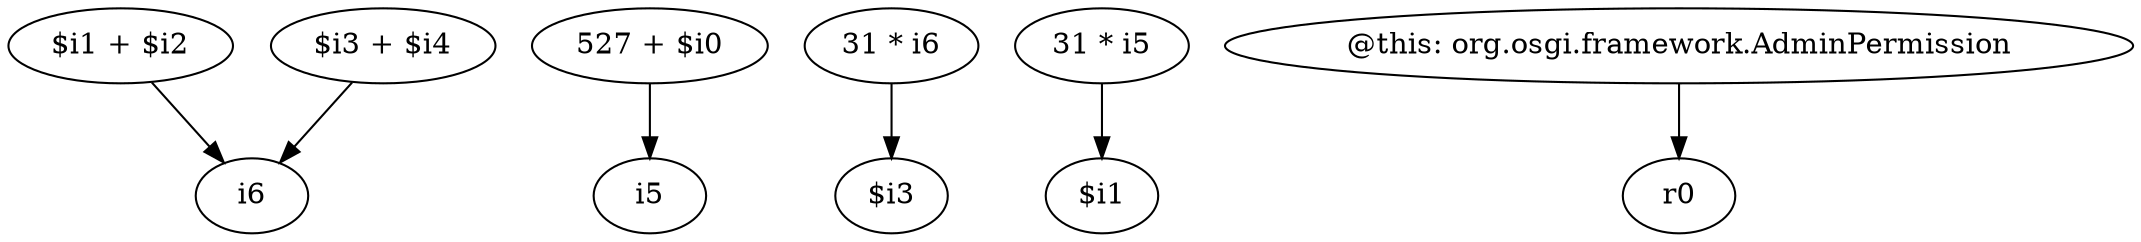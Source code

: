 digraph g {
0[label="$i1 + $i2"]
1[label="i6"]
0->1[label=""]
2[label="527 + $i0"]
3[label="i5"]
2->3[label=""]
4[label="31 * i6"]
5[label="$i3"]
4->5[label=""]
6[label="31 * i5"]
7[label="$i1"]
6->7[label=""]
8[label="$i3 + $i4"]
8->1[label=""]
9[label="@this: org.osgi.framework.AdminPermission"]
10[label="r0"]
9->10[label=""]
}